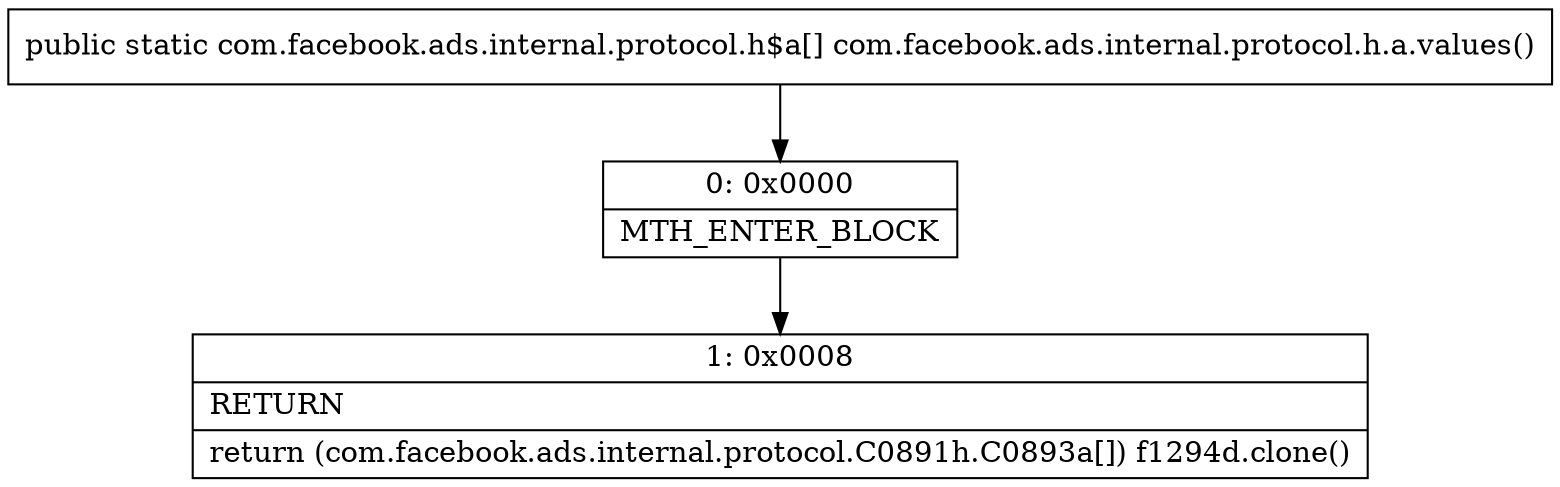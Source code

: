 digraph "CFG forcom.facebook.ads.internal.protocol.h.a.values()[Lcom\/facebook\/ads\/internal\/protocol\/h$a;" {
Node_0 [shape=record,label="{0\:\ 0x0000|MTH_ENTER_BLOCK\l}"];
Node_1 [shape=record,label="{1\:\ 0x0008|RETURN\l|return (com.facebook.ads.internal.protocol.C0891h.C0893a[]) f1294d.clone()\l}"];
MethodNode[shape=record,label="{public static com.facebook.ads.internal.protocol.h$a[] com.facebook.ads.internal.protocol.h.a.values() }"];
MethodNode -> Node_0;
Node_0 -> Node_1;
}

